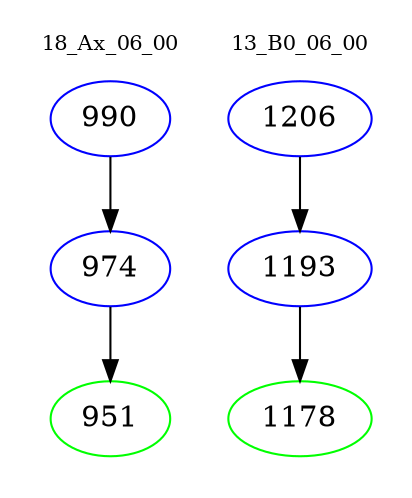 digraph{
subgraph cluster_0 {
color = white
label = "18_Ax_06_00";
fontsize=10;
T0_990 [label="990", color="blue"]
T0_990 -> T0_974 [color="black"]
T0_974 [label="974", color="blue"]
T0_974 -> T0_951 [color="black"]
T0_951 [label="951", color="green"]
}
subgraph cluster_1 {
color = white
label = "13_B0_06_00";
fontsize=10;
T1_1206 [label="1206", color="blue"]
T1_1206 -> T1_1193 [color="black"]
T1_1193 [label="1193", color="blue"]
T1_1193 -> T1_1178 [color="black"]
T1_1178 [label="1178", color="green"]
}
}
